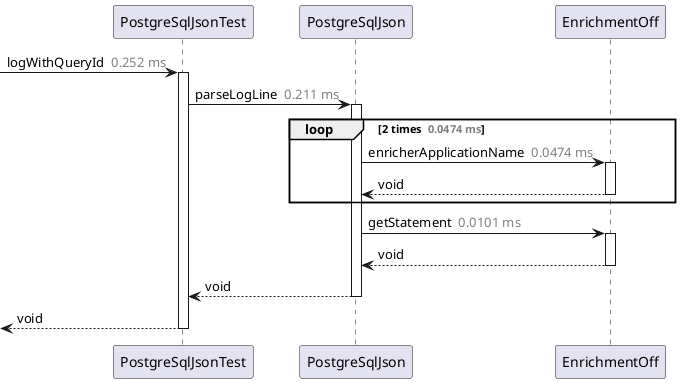 @startuml

participant PostgreSqlJsonTest as "PostgreSqlJsonTest"
participant PostgreSqlJson as "PostgreSqlJson"
participant EnrichmentOff as "EnrichmentOff"
  [->PostgreSqlJsonTest: logWithQueryId <color:gray> 0.252 ms</color>
  activate PostgreSqlJsonTest
    PostgreSqlJsonTest->PostgreSqlJson: parseLogLine <color:gray> 0.211 ms</color>
    activate PostgreSqlJson
      Loop 2 times <color:gray> 0.0474 ms</color>
        PostgreSqlJson->EnrichmentOff: enricherApplicationName <color:gray> 0.0474 ms</color>
        activate EnrichmentOff
        PostgreSqlJson<--EnrichmentOff: void
        deactivate EnrichmentOff
      End
      PostgreSqlJson->EnrichmentOff: getStatement <color:gray> 0.0101 ms</color>
      activate EnrichmentOff
      PostgreSqlJson<--EnrichmentOff: void
      deactivate EnrichmentOff
    PostgreSqlJsonTest<--PostgreSqlJson: void
    deactivate PostgreSqlJson
  [<--PostgreSqlJsonTest: void
  deactivate PostgreSqlJsonTest
@enduml